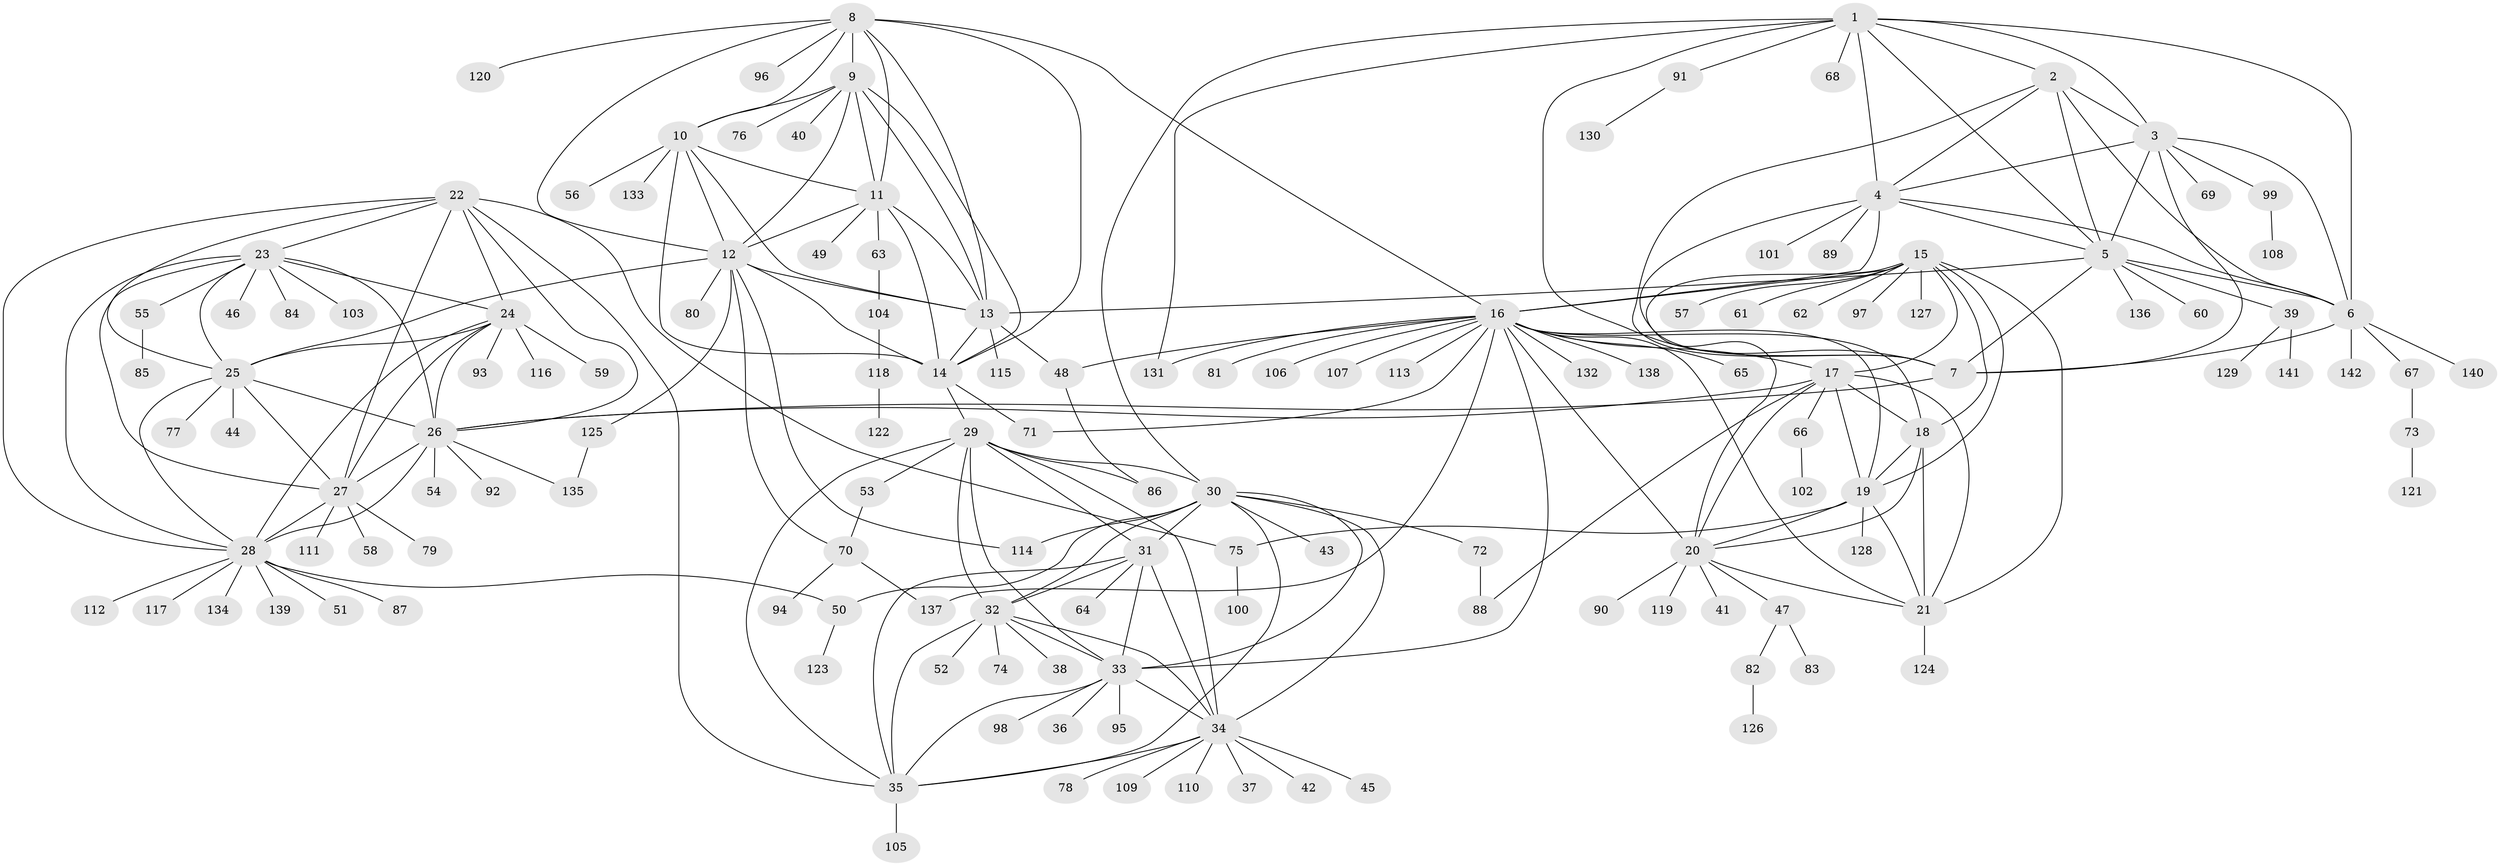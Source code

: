 // Generated by graph-tools (version 1.1) at 2025/55/03/09/25 04:55:09]
// undirected, 142 vertices, 233 edges
graph export_dot {
graph [start="1"]
  node [color=gray90,style=filled];
  1;
  2;
  3;
  4;
  5;
  6;
  7;
  8;
  9;
  10;
  11;
  12;
  13;
  14;
  15;
  16;
  17;
  18;
  19;
  20;
  21;
  22;
  23;
  24;
  25;
  26;
  27;
  28;
  29;
  30;
  31;
  32;
  33;
  34;
  35;
  36;
  37;
  38;
  39;
  40;
  41;
  42;
  43;
  44;
  45;
  46;
  47;
  48;
  49;
  50;
  51;
  52;
  53;
  54;
  55;
  56;
  57;
  58;
  59;
  60;
  61;
  62;
  63;
  64;
  65;
  66;
  67;
  68;
  69;
  70;
  71;
  72;
  73;
  74;
  75;
  76;
  77;
  78;
  79;
  80;
  81;
  82;
  83;
  84;
  85;
  86;
  87;
  88;
  89;
  90;
  91;
  92;
  93;
  94;
  95;
  96;
  97;
  98;
  99;
  100;
  101;
  102;
  103;
  104;
  105;
  106;
  107;
  108;
  109;
  110;
  111;
  112;
  113;
  114;
  115;
  116;
  117;
  118;
  119;
  120;
  121;
  122;
  123;
  124;
  125;
  126;
  127;
  128;
  129;
  130;
  131;
  132;
  133;
  134;
  135;
  136;
  137;
  138;
  139;
  140;
  141;
  142;
  1 -- 2;
  1 -- 3;
  1 -- 4;
  1 -- 5;
  1 -- 6;
  1 -- 7;
  1 -- 30;
  1 -- 68;
  1 -- 91;
  1 -- 131;
  2 -- 3;
  2 -- 4;
  2 -- 5;
  2 -- 6;
  2 -- 7;
  3 -- 4;
  3 -- 5;
  3 -- 6;
  3 -- 7;
  3 -- 69;
  3 -- 99;
  4 -- 5;
  4 -- 6;
  4 -- 7;
  4 -- 16;
  4 -- 89;
  4 -- 101;
  5 -- 6;
  5 -- 7;
  5 -- 13;
  5 -- 39;
  5 -- 60;
  5 -- 136;
  6 -- 7;
  6 -- 67;
  6 -- 140;
  6 -- 142;
  7 -- 26;
  8 -- 9;
  8 -- 10;
  8 -- 11;
  8 -- 12;
  8 -- 13;
  8 -- 14;
  8 -- 16;
  8 -- 96;
  8 -- 120;
  9 -- 10;
  9 -- 11;
  9 -- 12;
  9 -- 13;
  9 -- 14;
  9 -- 40;
  9 -- 76;
  10 -- 11;
  10 -- 12;
  10 -- 13;
  10 -- 14;
  10 -- 56;
  10 -- 133;
  11 -- 12;
  11 -- 13;
  11 -- 14;
  11 -- 49;
  11 -- 63;
  12 -- 13;
  12 -- 14;
  12 -- 25;
  12 -- 70;
  12 -- 80;
  12 -- 114;
  12 -- 125;
  13 -- 14;
  13 -- 48;
  13 -- 115;
  14 -- 29;
  14 -- 71;
  15 -- 16;
  15 -- 17;
  15 -- 18;
  15 -- 19;
  15 -- 20;
  15 -- 21;
  15 -- 57;
  15 -- 61;
  15 -- 62;
  15 -- 97;
  15 -- 127;
  16 -- 17;
  16 -- 18;
  16 -- 19;
  16 -- 20;
  16 -- 21;
  16 -- 33;
  16 -- 48;
  16 -- 65;
  16 -- 71;
  16 -- 81;
  16 -- 106;
  16 -- 107;
  16 -- 113;
  16 -- 131;
  16 -- 132;
  16 -- 137;
  16 -- 138;
  17 -- 18;
  17 -- 19;
  17 -- 20;
  17 -- 21;
  17 -- 26;
  17 -- 66;
  17 -- 88;
  18 -- 19;
  18 -- 20;
  18 -- 21;
  19 -- 20;
  19 -- 21;
  19 -- 75;
  19 -- 128;
  20 -- 21;
  20 -- 41;
  20 -- 47;
  20 -- 90;
  20 -- 119;
  21 -- 124;
  22 -- 23;
  22 -- 24;
  22 -- 25;
  22 -- 26;
  22 -- 27;
  22 -- 28;
  22 -- 35;
  22 -- 75;
  23 -- 24;
  23 -- 25;
  23 -- 26;
  23 -- 27;
  23 -- 28;
  23 -- 46;
  23 -- 55;
  23 -- 84;
  23 -- 103;
  24 -- 25;
  24 -- 26;
  24 -- 27;
  24 -- 28;
  24 -- 59;
  24 -- 93;
  24 -- 116;
  25 -- 26;
  25 -- 27;
  25 -- 28;
  25 -- 44;
  25 -- 77;
  26 -- 27;
  26 -- 28;
  26 -- 54;
  26 -- 92;
  26 -- 135;
  27 -- 28;
  27 -- 58;
  27 -- 79;
  27 -- 111;
  28 -- 50;
  28 -- 51;
  28 -- 87;
  28 -- 112;
  28 -- 117;
  28 -- 134;
  28 -- 139;
  29 -- 30;
  29 -- 31;
  29 -- 32;
  29 -- 33;
  29 -- 34;
  29 -- 35;
  29 -- 53;
  29 -- 86;
  30 -- 31;
  30 -- 32;
  30 -- 33;
  30 -- 34;
  30 -- 35;
  30 -- 43;
  30 -- 50;
  30 -- 72;
  30 -- 114;
  31 -- 32;
  31 -- 33;
  31 -- 34;
  31 -- 35;
  31 -- 64;
  32 -- 33;
  32 -- 34;
  32 -- 35;
  32 -- 38;
  32 -- 52;
  32 -- 74;
  33 -- 34;
  33 -- 35;
  33 -- 36;
  33 -- 95;
  33 -- 98;
  34 -- 35;
  34 -- 37;
  34 -- 42;
  34 -- 45;
  34 -- 78;
  34 -- 109;
  34 -- 110;
  35 -- 105;
  39 -- 129;
  39 -- 141;
  47 -- 82;
  47 -- 83;
  48 -- 86;
  50 -- 123;
  53 -- 70;
  55 -- 85;
  63 -- 104;
  66 -- 102;
  67 -- 73;
  70 -- 94;
  70 -- 137;
  72 -- 88;
  73 -- 121;
  75 -- 100;
  82 -- 126;
  91 -- 130;
  99 -- 108;
  104 -- 118;
  118 -- 122;
  125 -- 135;
}
